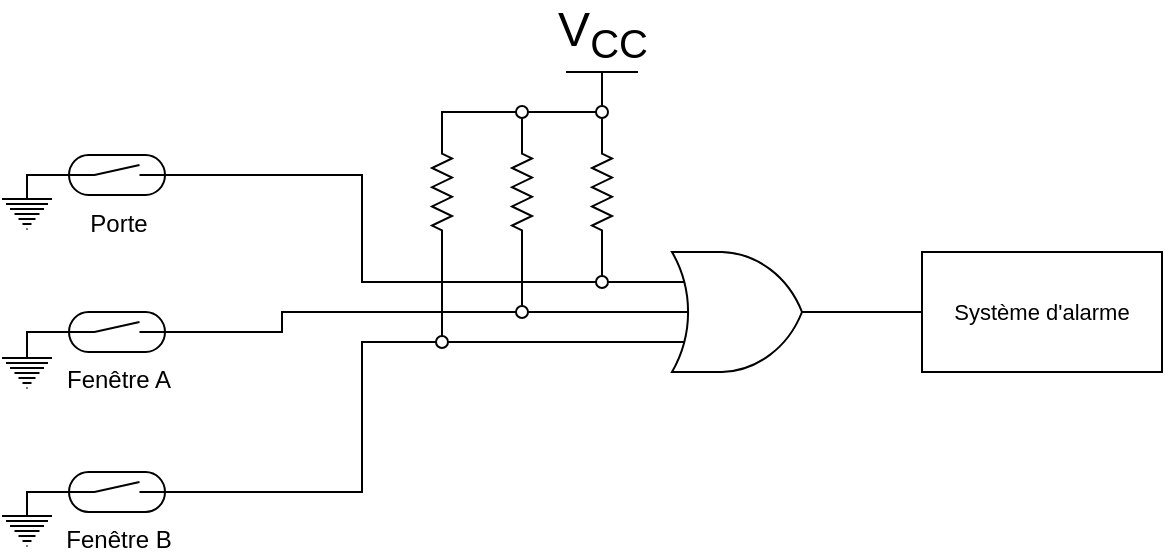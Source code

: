 <mxfile version="28.2.1">
  <diagram name="Page-1" id="_tPkWywT0ir11SWtcuY9">
    <mxGraphModel dx="777" dy="437" grid="1" gridSize="10" guides="1" tooltips="1" connect="1" arrows="1" fold="1" page="1" pageScale="1" pageWidth="827" pageHeight="1169" math="0" shadow="0">
      <root>
        <mxCell id="0" />
        <mxCell id="1" parent="0" />
        <mxCell id="4BxOcqKuKiWmqAxb8ZMx-23" style="edgeStyle=orthogonalEdgeStyle;shape=connector;rounded=0;orthogonalLoop=1;jettySize=auto;html=1;exitX=0;exitY=0.25;exitDx=0;exitDy=0;exitPerimeter=0;entryX=1;entryY=0.5;entryDx=0;entryDy=0;strokeColor=default;align=center;verticalAlign=middle;fontFamily=Helvetica;fontSize=11;fontColor=default;labelBackgroundColor=default;endArrow=none;endFill=0;" edge="1" parent="1" source="yyMRpU1i8_2XABRF_dhS-2" target="4BxOcqKuKiWmqAxb8ZMx-17">
          <mxGeometry relative="1" as="geometry" />
        </mxCell>
        <mxCell id="4BxOcqKuKiWmqAxb8ZMx-24" style="edgeStyle=orthogonalEdgeStyle;shape=connector;rounded=0;orthogonalLoop=1;jettySize=auto;html=1;exitX=0;exitY=0.75;exitDx=0;exitDy=0;exitPerimeter=0;entryX=1;entryY=0.5;entryDx=0;entryDy=0;strokeColor=default;align=center;verticalAlign=middle;fontFamily=Helvetica;fontSize=11;fontColor=default;labelBackgroundColor=default;endArrow=none;endFill=0;" edge="1" parent="1" source="yyMRpU1i8_2XABRF_dhS-2" target="4BxOcqKuKiWmqAxb8ZMx-19">
          <mxGeometry relative="1" as="geometry" />
        </mxCell>
        <mxCell id="yyMRpU1i8_2XABRF_dhS-2" value="" style="verticalLabelPosition=bottom;shadow=0;dashed=0;align=center;html=1;verticalAlign=top;shape=mxgraph.electrical.logic_gates.logic_gate;operation=or;" parent="1" vertex="1">
          <mxGeometry x="460" y="160" width="100" height="60" as="geometry" />
        </mxCell>
        <mxCell id="4BxOcqKuKiWmqAxb8ZMx-42" style="edgeStyle=orthogonalEdgeStyle;shape=connector;rounded=0;orthogonalLoop=1;jettySize=auto;html=1;exitX=1;exitY=0.5;exitDx=0;exitDy=0;strokeColor=default;align=center;verticalAlign=middle;fontFamily=Helvetica;fontSize=11;fontColor=default;labelBackgroundColor=default;endArrow=none;endFill=0;entryX=0;entryY=0.5;entryDx=0;entryDy=0;" edge="1" parent="1" source="4BxOcqKuKiWmqAxb8ZMx-5" target="4BxOcqKuKiWmqAxb8ZMx-17">
          <mxGeometry relative="1" as="geometry">
            <mxPoint x="330" y="180" as="targetPoint" />
            <Array as="points">
              <mxPoint x="320" y="122" />
              <mxPoint x="320" y="175" />
            </Array>
          </mxGeometry>
        </mxCell>
        <mxCell id="4BxOcqKuKiWmqAxb8ZMx-5" value="Porte" style="pointerEvents=1;verticalLabelPosition=bottom;shadow=0;dashed=0;align=center;html=1;verticalAlign=top;shape=mxgraph.electrical.electro-mechanical.reedSwitch2;elSwitchState=off;" vertex="1" parent="1">
          <mxGeometry x="160" y="111.5" width="75" height="20" as="geometry" />
        </mxCell>
        <mxCell id="4BxOcqKuKiWmqAxb8ZMx-22" style="edgeStyle=orthogonalEdgeStyle;shape=connector;rounded=0;orthogonalLoop=1;jettySize=auto;html=1;exitX=0;exitY=0.5;exitDx=0;exitDy=0;exitPerimeter=0;entryX=0.5;entryY=0;entryDx=0;entryDy=0;strokeColor=default;align=center;verticalAlign=middle;fontFamily=Helvetica;fontSize=11;fontColor=default;labelBackgroundColor=default;endArrow=none;endFill=0;" edge="1" parent="1" source="4BxOcqKuKiWmqAxb8ZMx-6" target="4BxOcqKuKiWmqAxb8ZMx-17">
          <mxGeometry relative="1" as="geometry" />
        </mxCell>
        <mxCell id="4BxOcqKuKiWmqAxb8ZMx-31" style="edgeStyle=orthogonalEdgeStyle;shape=connector;rounded=0;orthogonalLoop=1;jettySize=auto;html=1;exitX=1;exitY=0.5;exitDx=0;exitDy=0;exitPerimeter=0;entryX=0.5;entryY=1;entryDx=0;entryDy=0;strokeColor=default;align=center;verticalAlign=middle;fontFamily=Helvetica;fontSize=11;fontColor=default;labelBackgroundColor=default;endArrow=none;endFill=0;" edge="1" parent="1" source="4BxOcqKuKiWmqAxb8ZMx-6" target="4BxOcqKuKiWmqAxb8ZMx-29">
          <mxGeometry relative="1" as="geometry" />
        </mxCell>
        <mxCell id="4BxOcqKuKiWmqAxb8ZMx-6" value="" style="pointerEvents=1;verticalLabelPosition=bottom;shadow=0;dashed=0;align=center;html=1;verticalAlign=top;shape=mxgraph.electrical.resistors.resistor_2;rotation=-90;" vertex="1" parent="1">
          <mxGeometry x="410" y="125" width="60" height="10" as="geometry" />
        </mxCell>
        <mxCell id="4BxOcqKuKiWmqAxb8ZMx-21" style="edgeStyle=orthogonalEdgeStyle;shape=connector;rounded=0;orthogonalLoop=1;jettySize=auto;html=1;exitX=0;exitY=0.5;exitDx=0;exitDy=0;exitPerimeter=0;entryX=0.5;entryY=0;entryDx=0;entryDy=0;strokeColor=default;align=center;verticalAlign=middle;fontFamily=Helvetica;fontSize=11;fontColor=default;labelBackgroundColor=default;endArrow=none;endFill=0;" edge="1" parent="1" source="4BxOcqKuKiWmqAxb8ZMx-7" target="4BxOcqKuKiWmqAxb8ZMx-18">
          <mxGeometry relative="1" as="geometry" />
        </mxCell>
        <mxCell id="4BxOcqKuKiWmqAxb8ZMx-32" style="edgeStyle=orthogonalEdgeStyle;shape=connector;rounded=0;orthogonalLoop=1;jettySize=auto;html=1;exitX=1;exitY=0.5;exitDx=0;exitDy=0;exitPerimeter=0;entryX=0.5;entryY=1;entryDx=0;entryDy=0;strokeColor=default;align=center;verticalAlign=middle;fontFamily=Helvetica;fontSize=11;fontColor=default;labelBackgroundColor=default;endArrow=none;endFill=0;" edge="1" parent="1" source="4BxOcqKuKiWmqAxb8ZMx-7" target="4BxOcqKuKiWmqAxb8ZMx-28">
          <mxGeometry relative="1" as="geometry" />
        </mxCell>
        <mxCell id="4BxOcqKuKiWmqAxb8ZMx-7" value="" style="pointerEvents=1;verticalLabelPosition=bottom;shadow=0;dashed=0;align=center;html=1;verticalAlign=top;shape=mxgraph.electrical.resistors.resistor_2;rotation=-90;" vertex="1" parent="1">
          <mxGeometry x="370" y="125" width="60" height="10" as="geometry" />
        </mxCell>
        <mxCell id="4BxOcqKuKiWmqAxb8ZMx-20" style="edgeStyle=orthogonalEdgeStyle;shape=connector;rounded=0;orthogonalLoop=1;jettySize=auto;html=1;exitX=0;exitY=0.5;exitDx=0;exitDy=0;exitPerimeter=0;entryX=0.5;entryY=0;entryDx=0;entryDy=0;strokeColor=default;align=center;verticalAlign=middle;fontFamily=Helvetica;fontSize=11;fontColor=default;labelBackgroundColor=default;endArrow=none;endFill=0;" edge="1" parent="1" source="4BxOcqKuKiWmqAxb8ZMx-8" target="4BxOcqKuKiWmqAxb8ZMx-19">
          <mxGeometry relative="1" as="geometry" />
        </mxCell>
        <mxCell id="4BxOcqKuKiWmqAxb8ZMx-34" style="edgeStyle=orthogonalEdgeStyle;shape=connector;rounded=0;orthogonalLoop=1;jettySize=auto;html=1;exitX=1;exitY=0.5;exitDx=0;exitDy=0;exitPerimeter=0;entryX=0;entryY=0.5;entryDx=0;entryDy=0;strokeColor=default;align=center;verticalAlign=middle;fontFamily=Helvetica;fontSize=11;fontColor=default;labelBackgroundColor=default;endArrow=none;endFill=0;" edge="1" parent="1" source="4BxOcqKuKiWmqAxb8ZMx-8" target="4BxOcqKuKiWmqAxb8ZMx-28">
          <mxGeometry relative="1" as="geometry">
            <Array as="points">
              <mxPoint x="360" y="90" />
            </Array>
          </mxGeometry>
        </mxCell>
        <mxCell id="4BxOcqKuKiWmqAxb8ZMx-8" value="" style="pointerEvents=1;verticalLabelPosition=bottom;shadow=0;dashed=0;align=center;html=1;verticalAlign=top;shape=mxgraph.electrical.resistors.resistor_2;rotation=-90;" vertex="1" parent="1">
          <mxGeometry x="330" y="125" width="60" height="10" as="geometry" />
        </mxCell>
        <mxCell id="4BxOcqKuKiWmqAxb8ZMx-30" style="edgeStyle=orthogonalEdgeStyle;shape=connector;rounded=0;orthogonalLoop=1;jettySize=auto;html=1;exitX=0.5;exitY=0;exitDx=0;exitDy=0;exitPerimeter=0;entryX=0.5;entryY=0;entryDx=0;entryDy=0;strokeColor=default;align=center;verticalAlign=middle;fontFamily=Helvetica;fontSize=11;fontColor=default;labelBackgroundColor=default;endArrow=none;endFill=0;" edge="1" parent="1" source="4BxOcqKuKiWmqAxb8ZMx-9" target="4BxOcqKuKiWmqAxb8ZMx-29">
          <mxGeometry relative="1" as="geometry" />
        </mxCell>
        <mxCell id="4BxOcqKuKiWmqAxb8ZMx-9" value="V&lt;sub&gt;CC&lt;/sub&gt;" style="verticalLabelPosition=top;verticalAlign=bottom;shape=mxgraph.electrical.signal_sources.vdd;shadow=0;dashed=0;align=center;strokeWidth=1;fontSize=24;html=1;flipV=1;" vertex="1" parent="1">
          <mxGeometry x="422" y="70" width="36" height="10" as="geometry" />
        </mxCell>
        <mxCell id="4BxOcqKuKiWmqAxb8ZMx-15" value="" style="pointerEvents=1;verticalLabelPosition=bottom;shadow=0;dashed=0;align=center;html=1;verticalAlign=top;shape=mxgraph.electrical.signal_sources.protective_earth;fontFamily=Helvetica;fontSize=11;fontColor=default;labelBackgroundColor=default;" vertex="1" parent="1">
          <mxGeometry x="140" y="287" width="25" height="20" as="geometry" />
        </mxCell>
        <mxCell id="4BxOcqKuKiWmqAxb8ZMx-17" value="" style="verticalLabelPosition=bottom;shadow=0;dashed=0;align=center;html=1;verticalAlign=top;strokeWidth=1;shape=ellipse;perimeter=ellipsePerimeter;fontFamily=Helvetica;fontSize=11;fontColor=default;labelBackgroundColor=default;fillStyle=solid;fillColor=light-dark(#FFFFFF,#FFFFFF);" vertex="1" parent="1">
          <mxGeometry x="437" y="172" width="6" height="6" as="geometry" />
        </mxCell>
        <mxCell id="4BxOcqKuKiWmqAxb8ZMx-43" style="edgeStyle=orthogonalEdgeStyle;shape=connector;rounded=0;orthogonalLoop=1;jettySize=auto;html=1;exitX=0;exitY=0.5;exitDx=0;exitDy=0;entryX=1;entryY=0.5;entryDx=0;entryDy=0;strokeColor=default;align=center;verticalAlign=middle;fontFamily=Helvetica;fontSize=11;fontColor=default;labelBackgroundColor=default;endArrow=none;endFill=0;" edge="1" parent="1" source="4BxOcqKuKiWmqAxb8ZMx-18" target="4BxOcqKuKiWmqAxb8ZMx-35">
          <mxGeometry relative="1" as="geometry">
            <Array as="points">
              <mxPoint x="280" y="190" />
              <mxPoint x="280" y="200" />
            </Array>
          </mxGeometry>
        </mxCell>
        <mxCell id="4BxOcqKuKiWmqAxb8ZMx-18" value="" style="verticalLabelPosition=bottom;shadow=0;dashed=0;align=center;html=1;verticalAlign=top;strokeWidth=1;shape=ellipse;perimeter=ellipsePerimeter;fontFamily=Helvetica;fontSize=11;fontColor=default;labelBackgroundColor=default;fillStyle=solid;fillColor=light-dark(#FFFFFF,#FFFFFF);" vertex="1" parent="1">
          <mxGeometry x="397" y="187" width="6" height="6" as="geometry" />
        </mxCell>
        <mxCell id="4BxOcqKuKiWmqAxb8ZMx-44" style="edgeStyle=orthogonalEdgeStyle;shape=connector;rounded=0;orthogonalLoop=1;jettySize=auto;html=1;exitX=0;exitY=0.5;exitDx=0;exitDy=0;entryX=1;entryY=0.5;entryDx=0;entryDy=0;strokeColor=default;align=center;verticalAlign=middle;fontFamily=Helvetica;fontSize=11;fontColor=default;labelBackgroundColor=default;endArrow=none;endFill=0;" edge="1" parent="1" source="4BxOcqKuKiWmqAxb8ZMx-19" target="4BxOcqKuKiWmqAxb8ZMx-36">
          <mxGeometry relative="1" as="geometry">
            <Array as="points">
              <mxPoint x="320" y="205" />
              <mxPoint x="320" y="280" />
            </Array>
          </mxGeometry>
        </mxCell>
        <mxCell id="4BxOcqKuKiWmqAxb8ZMx-19" value="" style="verticalLabelPosition=bottom;shadow=0;dashed=0;align=center;html=1;verticalAlign=top;strokeWidth=1;shape=ellipse;perimeter=ellipsePerimeter;fontFamily=Helvetica;fontSize=11;fontColor=default;labelBackgroundColor=default;fillStyle=solid;fillColor=light-dark(#FFFFFF,#FFFFFF);" vertex="1" parent="1">
          <mxGeometry x="357" y="202" width="6" height="6" as="geometry" />
        </mxCell>
        <mxCell id="4BxOcqKuKiWmqAxb8ZMx-26" value="" style="endArrow=none;html=1;rounded=0;strokeColor=default;align=center;verticalAlign=middle;fontFamily=Helvetica;fontSize=11;fontColor=default;labelBackgroundColor=default;edgeStyle=orthogonalEdgeStyle;exitX=1;exitY=0.5;exitDx=0;exitDy=0;" edge="1" parent="1" source="4BxOcqKuKiWmqAxb8ZMx-18">
          <mxGeometry width="50" height="50" relative="1" as="geometry">
            <mxPoint x="410" y="190" as="sourcePoint" />
            <mxPoint x="483" y="190" as="targetPoint" />
          </mxGeometry>
        </mxCell>
        <mxCell id="4BxOcqKuKiWmqAxb8ZMx-28" value="" style="verticalLabelPosition=bottom;shadow=0;dashed=0;align=center;html=1;verticalAlign=top;strokeWidth=1;shape=ellipse;perimeter=ellipsePerimeter;fontFamily=Helvetica;fontSize=11;fontColor=default;labelBackgroundColor=default;fillStyle=solid;fillColor=light-dark(#FFFFFF,#FFFFFF);" vertex="1" parent="1">
          <mxGeometry x="397" y="87" width="6" height="6" as="geometry" />
        </mxCell>
        <mxCell id="4BxOcqKuKiWmqAxb8ZMx-29" value="" style="verticalLabelPosition=bottom;shadow=0;dashed=0;align=center;html=1;verticalAlign=top;strokeWidth=1;shape=ellipse;perimeter=ellipsePerimeter;fontFamily=Helvetica;fontSize=11;fontColor=default;labelBackgroundColor=default;fillStyle=solid;fillColor=light-dark(#FFFFFF,#FFFFFF);" vertex="1" parent="1">
          <mxGeometry x="437" y="87" width="6" height="6" as="geometry" />
        </mxCell>
        <mxCell id="4BxOcqKuKiWmqAxb8ZMx-33" style="edgeStyle=orthogonalEdgeStyle;shape=connector;rounded=0;orthogonalLoop=1;jettySize=auto;html=1;exitX=1;exitY=0.5;exitDx=0;exitDy=0;entryX=0;entryY=0.5;entryDx=0;entryDy=0;strokeColor=default;align=center;verticalAlign=middle;fontFamily=Helvetica;fontSize=11;fontColor=default;labelBackgroundColor=default;endArrow=none;endFill=0;" edge="1" parent="1" source="4BxOcqKuKiWmqAxb8ZMx-28" target="4BxOcqKuKiWmqAxb8ZMx-29">
          <mxGeometry relative="1" as="geometry" />
        </mxCell>
        <mxCell id="4BxOcqKuKiWmqAxb8ZMx-35" value="Fenêtre A" style="pointerEvents=1;verticalLabelPosition=bottom;shadow=0;dashed=0;align=center;html=1;verticalAlign=top;shape=mxgraph.electrical.electro-mechanical.reedSwitch2;elSwitchState=off;" vertex="1" parent="1">
          <mxGeometry x="160" y="190" width="75" height="20" as="geometry" />
        </mxCell>
        <mxCell id="4BxOcqKuKiWmqAxb8ZMx-36" value="Fenêtre B" style="pointerEvents=1;verticalLabelPosition=bottom;shadow=0;dashed=0;align=center;html=1;verticalAlign=top;shape=mxgraph.electrical.electro-mechanical.reedSwitch2;elSwitchState=off;" vertex="1" parent="1">
          <mxGeometry x="160" y="270" width="75" height="20" as="geometry" />
        </mxCell>
        <mxCell id="4BxOcqKuKiWmqAxb8ZMx-37" value="" style="pointerEvents=1;verticalLabelPosition=bottom;shadow=0;dashed=0;align=center;html=1;verticalAlign=top;shape=mxgraph.electrical.signal_sources.protective_earth;fontFamily=Helvetica;fontSize=11;fontColor=default;labelBackgroundColor=default;" vertex="1" parent="1">
          <mxGeometry x="140" y="208" width="25" height="20" as="geometry" />
        </mxCell>
        <mxCell id="4BxOcqKuKiWmqAxb8ZMx-38" value="" style="pointerEvents=1;verticalLabelPosition=bottom;shadow=0;dashed=0;align=center;html=1;verticalAlign=top;shape=mxgraph.electrical.signal_sources.protective_earth;fontFamily=Helvetica;fontSize=11;fontColor=default;labelBackgroundColor=default;" vertex="1" parent="1">
          <mxGeometry x="140" y="128.5" width="25" height="20" as="geometry" />
        </mxCell>
        <mxCell id="4BxOcqKuKiWmqAxb8ZMx-39" style="edgeStyle=orthogonalEdgeStyle;shape=connector;rounded=0;orthogonalLoop=1;jettySize=auto;html=1;exitX=0;exitY=0.5;exitDx=0;exitDy=0;entryX=0.5;entryY=0;entryDx=0;entryDy=0;entryPerimeter=0;strokeColor=default;align=center;verticalAlign=middle;fontFamily=Helvetica;fontSize=11;fontColor=default;labelBackgroundColor=default;endArrow=none;endFill=0;" edge="1" parent="1" source="4BxOcqKuKiWmqAxb8ZMx-36" target="4BxOcqKuKiWmqAxb8ZMx-15">
          <mxGeometry relative="1" as="geometry" />
        </mxCell>
        <mxCell id="4BxOcqKuKiWmqAxb8ZMx-40" style="edgeStyle=orthogonalEdgeStyle;shape=connector;rounded=0;orthogonalLoop=1;jettySize=auto;html=1;exitX=0;exitY=0.5;exitDx=0;exitDy=0;entryX=0.5;entryY=0;entryDx=0;entryDy=0;entryPerimeter=0;strokeColor=default;align=center;verticalAlign=middle;fontFamily=Helvetica;fontSize=11;fontColor=default;labelBackgroundColor=default;endArrow=none;endFill=0;" edge="1" parent="1" source="4BxOcqKuKiWmqAxb8ZMx-35" target="4BxOcqKuKiWmqAxb8ZMx-37">
          <mxGeometry relative="1" as="geometry" />
        </mxCell>
        <mxCell id="4BxOcqKuKiWmqAxb8ZMx-41" style="edgeStyle=orthogonalEdgeStyle;shape=connector;rounded=0;orthogonalLoop=1;jettySize=auto;html=1;exitX=0;exitY=0.5;exitDx=0;exitDy=0;entryX=0.5;entryY=0;entryDx=0;entryDy=0;entryPerimeter=0;strokeColor=default;align=center;verticalAlign=middle;fontFamily=Helvetica;fontSize=11;fontColor=default;labelBackgroundColor=default;endArrow=none;endFill=0;" edge="1" parent="1" source="4BxOcqKuKiWmqAxb8ZMx-5" target="4BxOcqKuKiWmqAxb8ZMx-38">
          <mxGeometry relative="1" as="geometry" />
        </mxCell>
        <mxCell id="4BxOcqKuKiWmqAxb8ZMx-45" value="Système d&#39;alarme" style="rounded=0;whiteSpace=wrap;html=1;fontFamily=Helvetica;fontSize=11;fontColor=default;labelBackgroundColor=default;" vertex="1" parent="1">
          <mxGeometry x="600" y="160" width="120" height="60" as="geometry" />
        </mxCell>
        <mxCell id="4BxOcqKuKiWmqAxb8ZMx-46" style="edgeStyle=orthogonalEdgeStyle;shape=connector;rounded=0;orthogonalLoop=1;jettySize=auto;html=1;exitX=1;exitY=0.5;exitDx=0;exitDy=0;exitPerimeter=0;entryX=0;entryY=0.5;entryDx=0;entryDy=0;strokeColor=default;align=center;verticalAlign=middle;fontFamily=Helvetica;fontSize=11;fontColor=default;labelBackgroundColor=default;endArrow=none;endFill=0;" edge="1" parent="1" source="yyMRpU1i8_2XABRF_dhS-2" target="4BxOcqKuKiWmqAxb8ZMx-45">
          <mxGeometry relative="1" as="geometry" />
        </mxCell>
      </root>
    </mxGraphModel>
  </diagram>
</mxfile>
